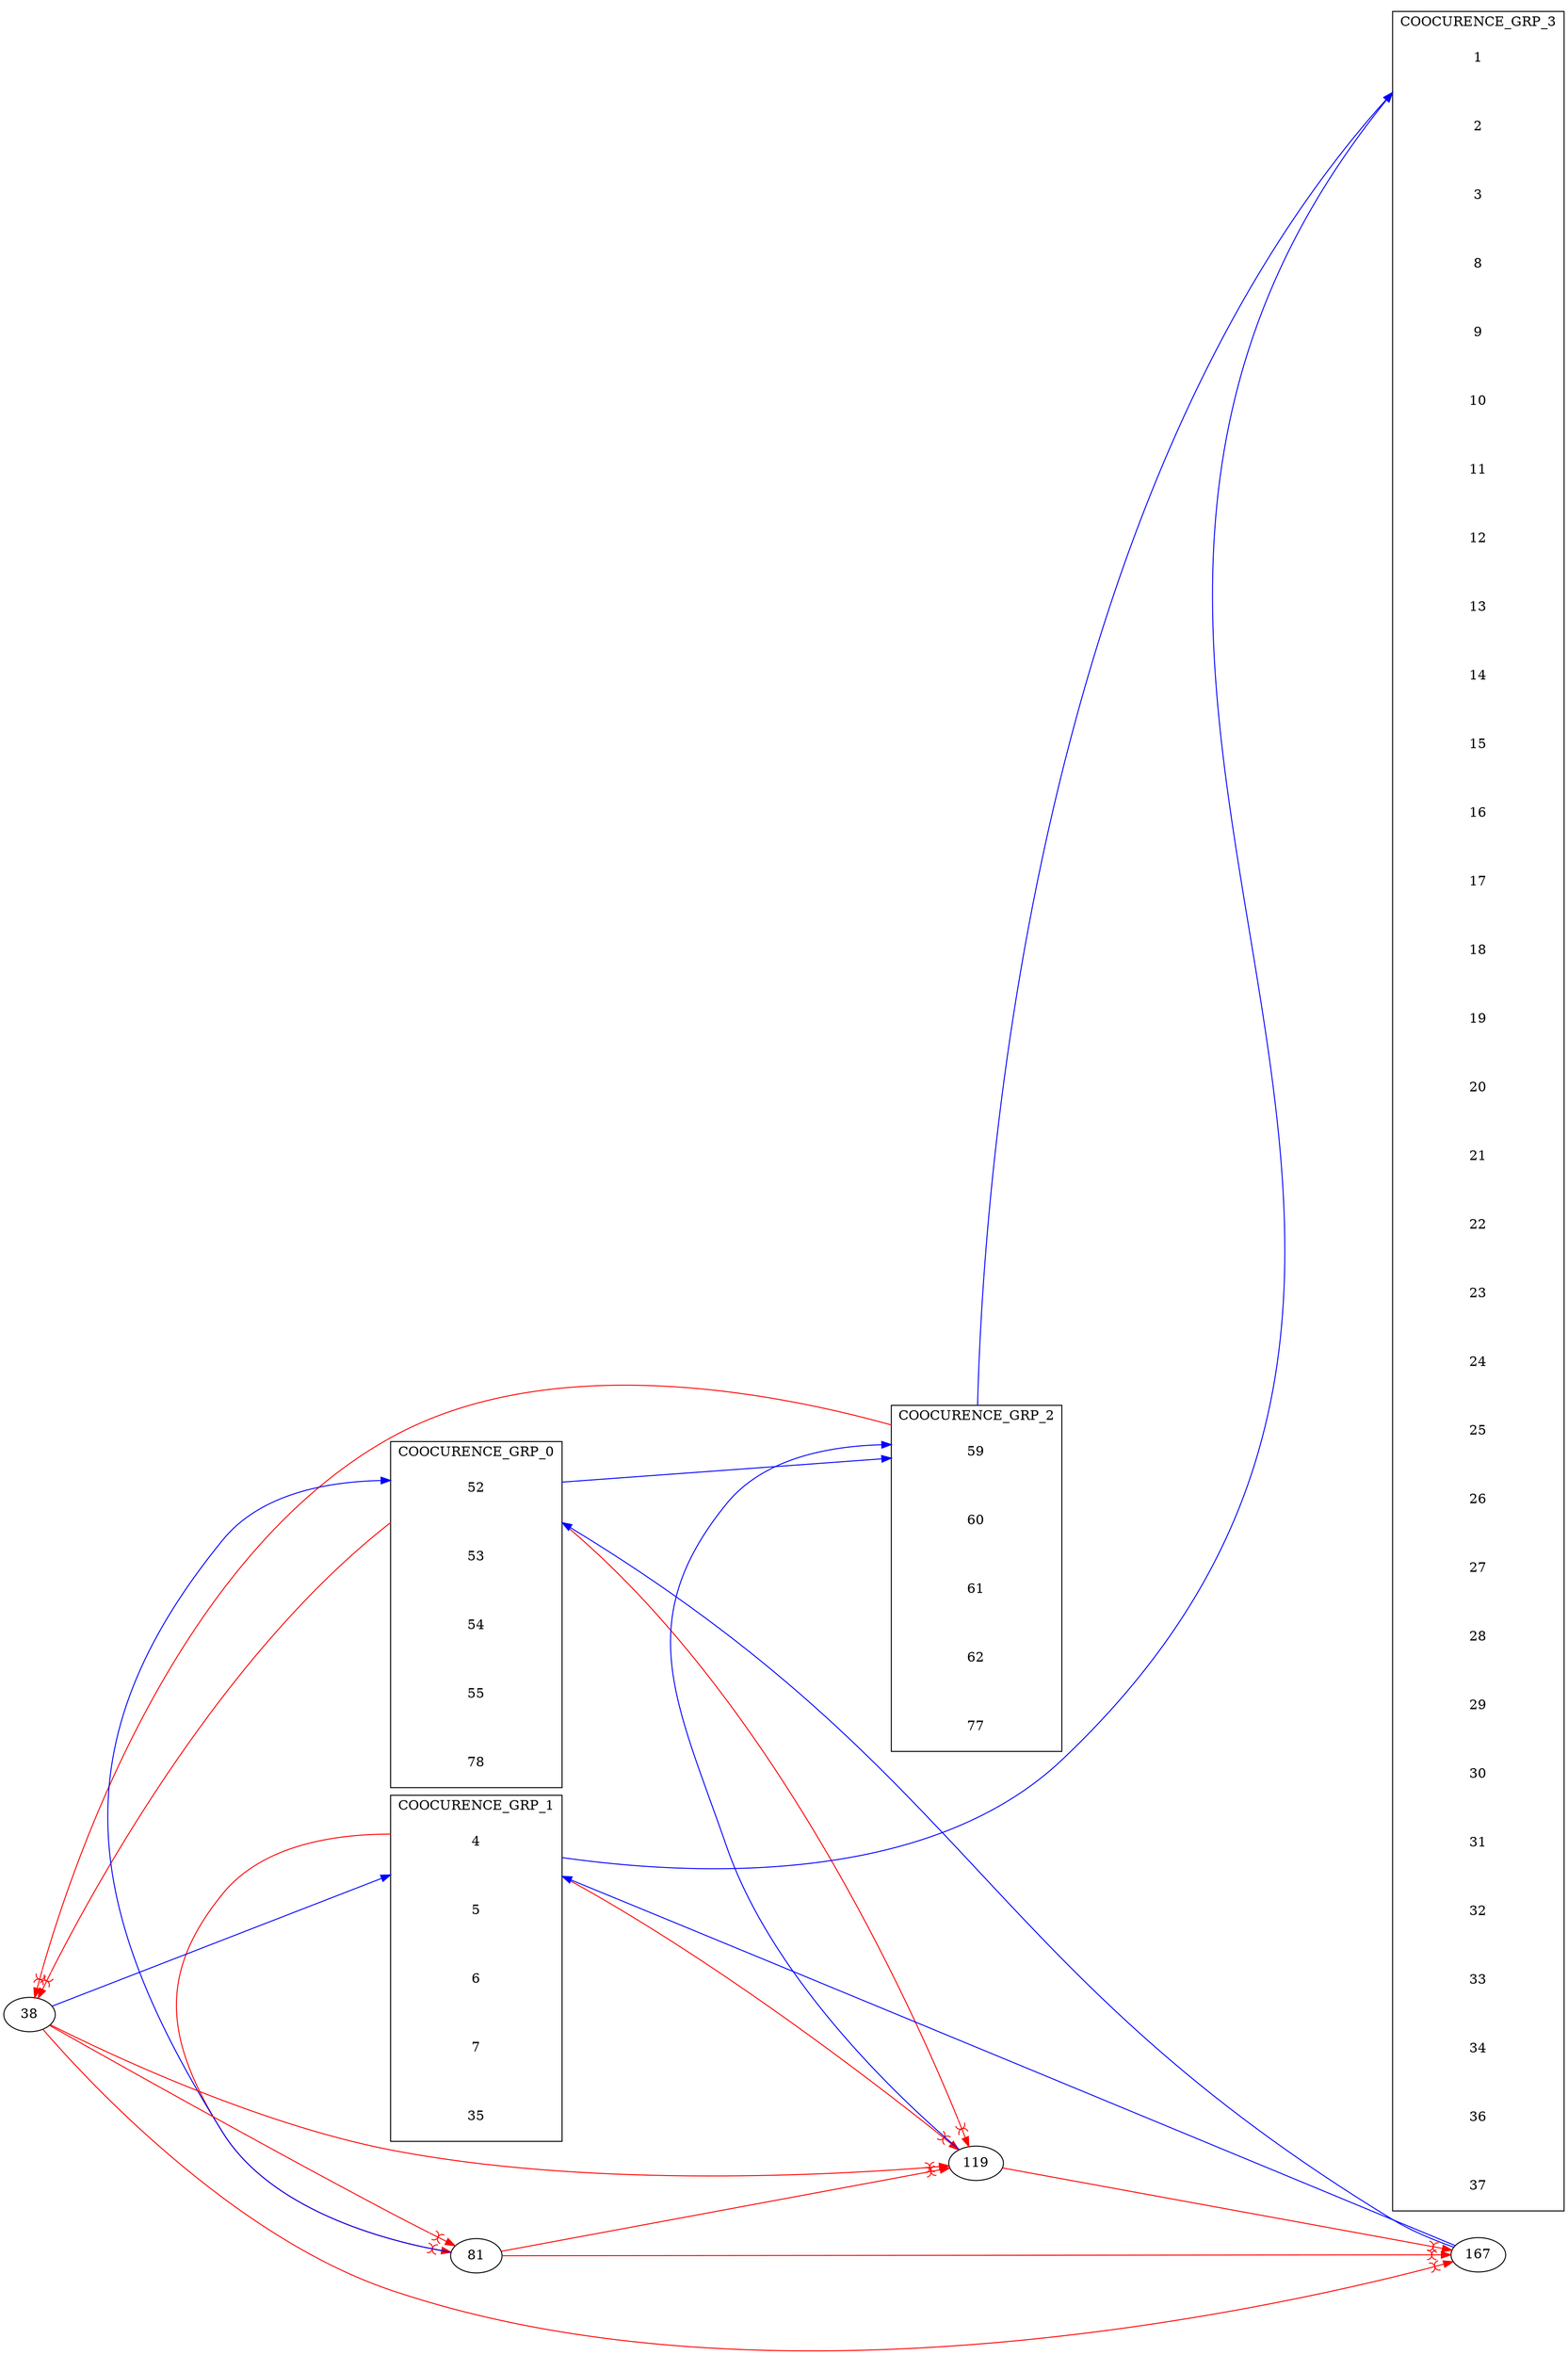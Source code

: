 digraph G {
  compound = true;
  rankdir = "LR"; 
  nodesep= 0.5;
  ranksep = 5; 

 // CO-OCCURENCE GROUPS 
 subgraph "cluster_0" {
		color=black;
		node [style=filled,color=white]; 
"52"; "53"; "54"; "55"; "78"; 
 label = "COOCURENCE_GRP_0";
	}
 subgraph "cluster_1" {
		color=black;
		node [style=filled,color=white]; 
"4"; "5"; "6"; "7"; "35"; 
 label = "COOCURENCE_GRP_1";
	}
 subgraph "cluster_2" {
		color=black;
		node [style=filled,color=white]; 
"59"; "60"; "61"; "62"; "77"; 
 label = "COOCURENCE_GRP_2";
	}
 subgraph "cluster_3" {
		color=black;
		node [style=filled,color=white]; 
"1"; "2"; "3"; "8"; "9"; "10"; "11"; "12"; "13"; "14"; "15"; "16"; "17"; "18"; "19"; "20"; "21"; "22"; "23"; "24"; "25"; "26"; "27"; "28"; "29"; "30"; "31"; "32"; "33"; "34"; "36"; "37"; 
 label = "COOCURENCE_GRP_3";
	}

 // IMPLICATION 
//"A" -> "B" [lhead = cluster_0;color="blue"]
"167" -> "4"[ lhead = cluster_1;color="blue"]
"167" -> "52"[ lhead = cluster_0;color="blue"]
"119" -> "59"[ lhead = cluster_2;color="blue"]
"81" -> "52"[ lhead = cluster_0;color="blue"]
"38" -> "4"[ lhead = cluster_1;color="blue"]
"52" -> "59"[ ltail = cluster_0; lhead = cluster_2;color="blue"]
"4" -> "1"[ ltail = cluster_1; lhead = cluster_3;color="blue"]
"59" -> "1"[ ltail = cluster_2; lhead = cluster_3;color="blue"]

 // MUTEX 
//"A" ->! "C" [arrowhead=invdot;color="red";] 
"59" -> "38" [ ltail = cluster_2; arrowhead=normalicurvecurve;color="red";]
"4" -> "81" [ ltail = cluster_1; arrowhead=normalicurvecurve;color="red";]
"4" -> "119" [ ltail = cluster_1; arrowhead=normalicurvecurve;color="red";]
"52" -> "38" [ ltail = cluster_0; arrowhead=normalicurvecurve;color="red";]
"52" -> "119" [ ltail = cluster_0; arrowhead=normalicurvecurve;color="red";]
"38" -> "81" [ arrowhead=normalicurvecurve;color="red";]
"38" -> "119" [ arrowhead=normalicurvecurve;color="red";]
"38" -> "167" [ arrowhead=normalicurvecurve;color="red";]
"81" -> "119" [ arrowhead=normalicurvecurve;color="red";]
"81" -> "167" [ arrowhead=normalicurvecurve;color="red";]
"119" -> "167" [ arrowhead=normalicurvecurve;color="red";]
}